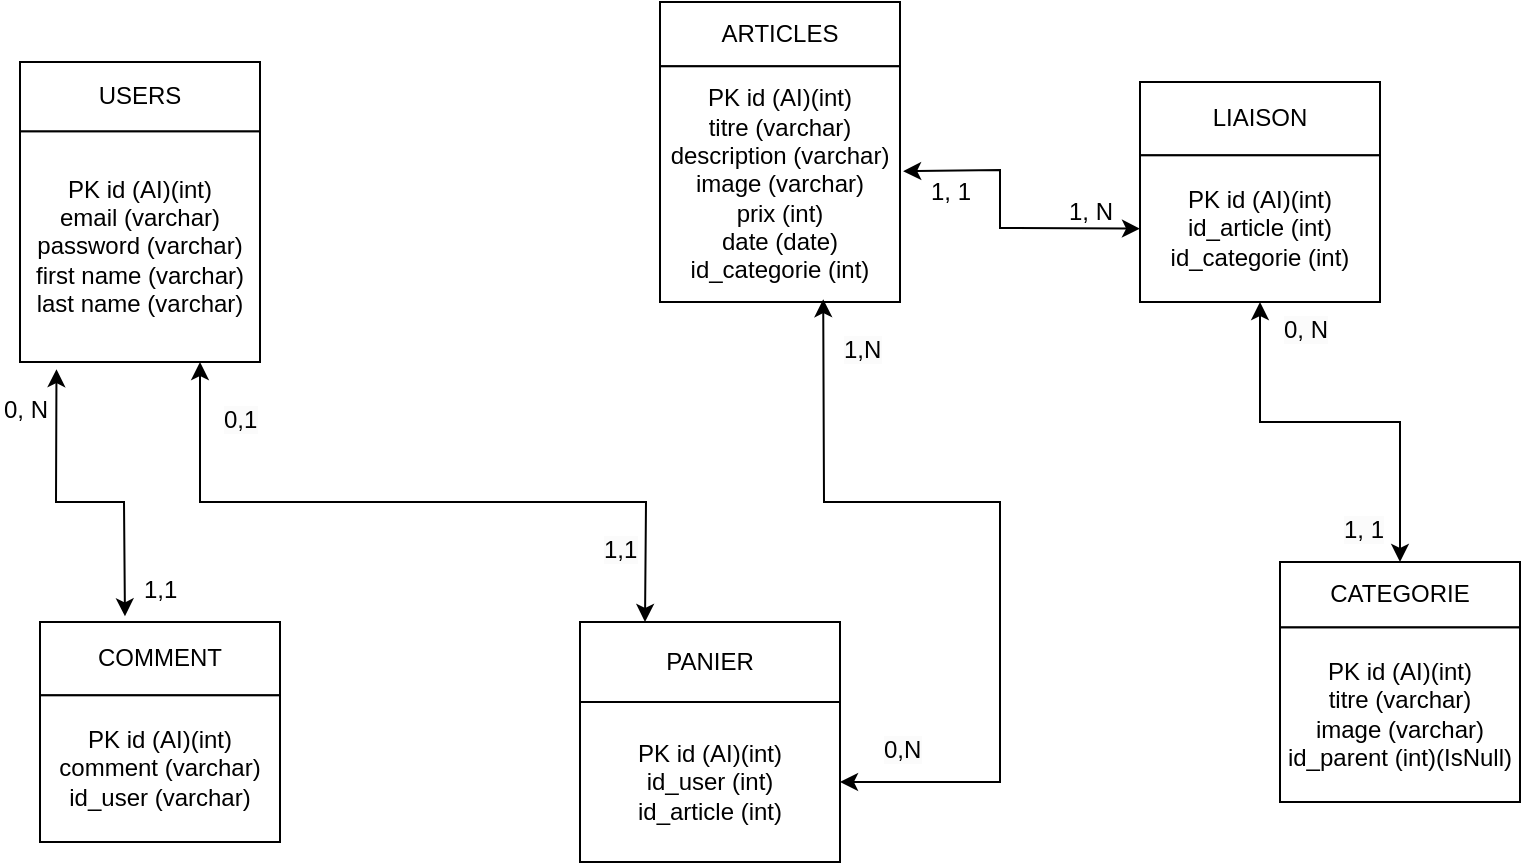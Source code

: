 <mxfile version="21.2.9" type="github">
  <diagram name="Page-1" id="oE-j_5iUDHyS0gyDiJHf">
    <mxGraphModel dx="955" dy="525" grid="1" gridSize="10" guides="1" tooltips="1" connect="1" arrows="1" fold="1" page="1" pageScale="1" pageWidth="827" pageHeight="1169" math="0" shadow="0">
      <root>
        <mxCell id="0" />
        <mxCell id="1" parent="0" />
        <mxCell id="yUVncVeyEe3Xqn4Ctn47-15" value="" style="group" vertex="1" connectable="0" parent="1">
          <mxGeometry x="60" y="380" width="120" height="110" as="geometry" />
        </mxCell>
        <mxCell id="yUVncVeyEe3Xqn4Ctn47-13" value="COMMENT" style="rounded=0;whiteSpace=wrap;html=1;" vertex="1" parent="yUVncVeyEe3Xqn4Ctn47-15">
          <mxGeometry width="120" height="36.667" as="geometry" />
        </mxCell>
        <mxCell id="yUVncVeyEe3Xqn4Ctn47-14" value="PK id (AI)(int)&lt;br&gt;comment (varchar)&lt;br&gt;id_user (varchar)" style="rounded=0;whiteSpace=wrap;html=1;" vertex="1" parent="yUVncVeyEe3Xqn4Ctn47-15">
          <mxGeometry y="36.667" width="120" height="73.333" as="geometry" />
        </mxCell>
        <mxCell id="yUVncVeyEe3Xqn4Ctn47-16" value="" style="group" vertex="1" connectable="0" parent="1">
          <mxGeometry x="330" y="380" width="130" height="120" as="geometry" />
        </mxCell>
        <mxCell id="yUVncVeyEe3Xqn4Ctn47-10" value="PANIER" style="rounded=0;whiteSpace=wrap;html=1;" vertex="1" parent="yUVncVeyEe3Xqn4Ctn47-16">
          <mxGeometry width="130" height="40" as="geometry" />
        </mxCell>
        <mxCell id="yUVncVeyEe3Xqn4Ctn47-12" value="PK id (AI)(int)&lt;br&gt;id_user (int)&lt;br&gt;id_article (int)" style="rounded=0;whiteSpace=wrap;html=1;" vertex="1" parent="yUVncVeyEe3Xqn4Ctn47-16">
          <mxGeometry y="40" width="130" height="80" as="geometry" />
        </mxCell>
        <mxCell id="yUVncVeyEe3Xqn4Ctn47-17" value="" style="group" vertex="1" connectable="0" parent="1">
          <mxGeometry x="680" y="350" width="120" height="120" as="geometry" />
        </mxCell>
        <mxCell id="yUVncVeyEe3Xqn4Ctn47-8" value="CATEGORIE" style="rounded=0;whiteSpace=wrap;html=1;" vertex="1" parent="yUVncVeyEe3Xqn4Ctn47-17">
          <mxGeometry width="120" height="32.727" as="geometry" />
        </mxCell>
        <mxCell id="yUVncVeyEe3Xqn4Ctn47-9" value="PK id (AI)(int)&lt;br&gt;titre (varchar)&lt;br&gt;image (varchar)&lt;br&gt;id_parent (int)(IsNull)" style="rounded=0;whiteSpace=wrap;html=1;" vertex="1" parent="yUVncVeyEe3Xqn4Ctn47-17">
          <mxGeometry y="32.727" width="120" height="87.273" as="geometry" />
        </mxCell>
        <mxCell id="yUVncVeyEe3Xqn4Ctn47-18" value="" style="group" vertex="1" connectable="0" parent="1">
          <mxGeometry x="370" y="70" width="120" height="150" as="geometry" />
        </mxCell>
        <mxCell id="yUVncVeyEe3Xqn4Ctn47-3" value="ARTICLES" style="rounded=0;whiteSpace=wrap;html=1;" vertex="1" parent="yUVncVeyEe3Xqn4Ctn47-18">
          <mxGeometry width="120" height="32.143" as="geometry" />
        </mxCell>
        <mxCell id="yUVncVeyEe3Xqn4Ctn47-5" value="PK id (AI)(int)&lt;br&gt;titre (varchar)&lt;br&gt;description (varchar)&lt;br&gt;image (varchar)&lt;br&gt;prix (int)&lt;br&gt;date (date)&lt;br&gt;id_categorie (int)" style="rounded=0;whiteSpace=wrap;html=1;" vertex="1" parent="yUVncVeyEe3Xqn4Ctn47-18">
          <mxGeometry y="32.143" width="120" height="117.857" as="geometry" />
        </mxCell>
        <mxCell id="yUVncVeyEe3Xqn4Ctn47-19" value="" style="group" vertex="1" connectable="0" parent="1">
          <mxGeometry x="50" y="100" width="120" height="150" as="geometry" />
        </mxCell>
        <mxCell id="yUVncVeyEe3Xqn4Ctn47-2" value="PK id (AI)(int)&lt;br&gt;email (varchar)&lt;br&gt;password (varchar)&lt;br&gt;first name (varchar)&lt;br&gt;last name (varchar)" style="rounded=0;whiteSpace=wrap;html=1;" vertex="1" parent="yUVncVeyEe3Xqn4Ctn47-19">
          <mxGeometry y="34.62" width="120" height="115.38" as="geometry" />
        </mxCell>
        <mxCell id="yUVncVeyEe3Xqn4Ctn47-4" value="USERS" style="rounded=0;whiteSpace=wrap;html=1;" vertex="1" parent="yUVncVeyEe3Xqn4Ctn47-19">
          <mxGeometry width="120" height="34.62" as="geometry" />
        </mxCell>
        <mxCell id="yUVncVeyEe3Xqn4Ctn47-21" value="" style="group" vertex="1" connectable="0" parent="1">
          <mxGeometry x="610" y="110" width="120" height="110" as="geometry" />
        </mxCell>
        <mxCell id="yUVncVeyEe3Xqn4Ctn47-22" value="LIAISON" style="rounded=0;whiteSpace=wrap;html=1;" vertex="1" parent="yUVncVeyEe3Xqn4Ctn47-21">
          <mxGeometry width="120" height="36.667" as="geometry" />
        </mxCell>
        <mxCell id="yUVncVeyEe3Xqn4Ctn47-23" value="PK id (AI)(int)&lt;br&gt;id_article (int)&lt;br&gt;id_categorie (int)" style="rounded=0;whiteSpace=wrap;html=1;" vertex="1" parent="yUVncVeyEe3Xqn4Ctn47-21">
          <mxGeometry y="36.667" width="120" height="73.333" as="geometry" />
        </mxCell>
        <mxCell id="yUVncVeyEe3Xqn4Ctn47-30" value="" style="endArrow=classic;startArrow=classic;html=1;rounded=0;entryX=0;entryY=0.5;entryDx=0;entryDy=0;exitX=1.013;exitY=0.445;exitDx=0;exitDy=0;exitPerimeter=0;" edge="1" parent="1" source="yUVncVeyEe3Xqn4Ctn47-5" target="yUVncVeyEe3Xqn4Ctn47-23">
          <mxGeometry width="50" height="50" relative="1" as="geometry">
            <mxPoint x="490" y="170" as="sourcePoint" />
            <mxPoint x="540" y="120" as="targetPoint" />
            <Array as="points">
              <mxPoint x="540" y="154" />
              <mxPoint x="540" y="183" />
            </Array>
          </mxGeometry>
        </mxCell>
        <mxCell id="yUVncVeyEe3Xqn4Ctn47-33" value="" style="endArrow=classic;startArrow=classic;html=1;rounded=0;exitX=0.5;exitY=0;exitDx=0;exitDy=0;entryX=0.5;entryY=1;entryDx=0;entryDy=0;" edge="1" parent="1" source="yUVncVeyEe3Xqn4Ctn47-8" target="yUVncVeyEe3Xqn4Ctn47-23">
          <mxGeometry width="50" height="50" relative="1" as="geometry">
            <mxPoint x="590" y="270" as="sourcePoint" />
            <mxPoint x="640" y="220" as="targetPoint" />
            <Array as="points">
              <mxPoint x="740" y="280" />
              <mxPoint x="670" y="280" />
            </Array>
          </mxGeometry>
        </mxCell>
        <mxCell id="yUVncVeyEe3Xqn4Ctn47-35" value="1, N" style="text;html=1;align=center;verticalAlign=middle;resizable=0;points=[];autosize=1;strokeColor=none;fillColor=none;" vertex="1" parent="1">
          <mxGeometry x="560" y="160" width="50" height="30" as="geometry" />
        </mxCell>
        <mxCell id="yUVncVeyEe3Xqn4Ctn47-36" value="&lt;span style=&quot;color: rgb(0, 0, 0); font-family: Helvetica; font-size: 12px; font-style: normal; font-variant-ligatures: normal; font-variant-caps: normal; font-weight: 400; letter-spacing: normal; orphans: 2; text-align: center; text-indent: 0px; text-transform: none; widows: 2; word-spacing: 0px; -webkit-text-stroke-width: 0px; background-color: rgb(251, 251, 251); text-decoration-thickness: initial; text-decoration-style: initial; text-decoration-color: initial; float: none; display: inline !important;&quot;&gt;1, 1&lt;/span&gt;" style="text;whiteSpace=wrap;html=1;" vertex="1" parent="1">
          <mxGeometry x="710" y="320" width="40" height="30" as="geometry" />
        </mxCell>
        <mxCell id="yUVncVeyEe3Xqn4Ctn47-37" value="&lt;span style=&quot;color: rgb(0, 0, 0); font-family: Helvetica; font-size: 12px; font-style: normal; font-variant-ligatures: normal; font-variant-caps: normal; font-weight: 400; letter-spacing: normal; orphans: 2; text-align: center; text-indent: 0px; text-transform: none; widows: 2; word-spacing: 0px; -webkit-text-stroke-width: 0px; background-color: rgb(251, 251, 251); text-decoration-thickness: initial; text-decoration-style: initial; text-decoration-color: initial; float: none; display: inline !important;&quot;&gt;0,N&lt;/span&gt;" style="text;whiteSpace=wrap;html=1;" vertex="1" parent="1">
          <mxGeometry x="480" y="430" width="30" height="20" as="geometry" />
        </mxCell>
        <mxCell id="yUVncVeyEe3Xqn4Ctn47-38" value="&lt;span style=&quot;color: rgb(0, 0, 0); font-family: Helvetica; font-size: 12px; font-style: normal; font-variant-ligatures: normal; font-variant-caps: normal; font-weight: 400; letter-spacing: normal; orphans: 2; text-align: center; text-indent: 0px; text-transform: none; widows: 2; word-spacing: 0px; -webkit-text-stroke-width: 0px; background-color: rgb(251, 251, 251); text-decoration-thickness: initial; text-decoration-style: initial; text-decoration-color: initial; float: none; display: inline !important;&quot;&gt;0,1&lt;/span&gt;" style="text;whiteSpace=wrap;html=1;" vertex="1" parent="1">
          <mxGeometry x="150" y="265" width="30" height="30" as="geometry" />
        </mxCell>
        <mxCell id="yUVncVeyEe3Xqn4Ctn47-41" value="&lt;span style=&quot;color: rgb(0, 0, 0); font-family: Helvetica; font-size: 12px; font-style: normal; font-variant-ligatures: normal; font-variant-caps: normal; font-weight: 400; letter-spacing: normal; orphans: 2; text-align: center; text-indent: 0px; text-transform: none; widows: 2; word-spacing: 0px; -webkit-text-stroke-width: 0px; background-color: rgb(251, 251, 251); text-decoration-thickness: initial; text-decoration-style: initial; text-decoration-color: initial; float: none; display: inline !important;&quot;&gt;1,1&lt;/span&gt;" style="text;whiteSpace=wrap;html=1;" vertex="1" parent="1">
          <mxGeometry x="340" y="330" width="30" height="30" as="geometry" />
        </mxCell>
        <mxCell id="yUVncVeyEe3Xqn4Ctn47-42" value="&lt;div style=&quot;text-align: center;&quot;&gt;0, N&lt;/div&gt;" style="text;whiteSpace=wrap;html=1;" vertex="1" parent="1">
          <mxGeometry x="40" y="260" width="30" height="30" as="geometry" />
        </mxCell>
        <mxCell id="yUVncVeyEe3Xqn4Ctn47-49" value="" style="endArrow=classic;startArrow=classic;html=1;rounded=0;entryX=0.25;entryY=0;entryDx=0;entryDy=0;" edge="1" parent="1" target="yUVncVeyEe3Xqn4Ctn47-10">
          <mxGeometry width="50" height="50" relative="1" as="geometry">
            <mxPoint x="140" y="250" as="sourcePoint" />
            <mxPoint x="240" y="260" as="targetPoint" />
            <Array as="points">
              <mxPoint x="140" y="320" />
              <mxPoint x="363" y="320" />
            </Array>
          </mxGeometry>
        </mxCell>
        <mxCell id="yUVncVeyEe3Xqn4Ctn47-50" value="" style="endArrow=classic;startArrow=classic;html=1;rounded=0;entryX=0.152;entryY=1.031;entryDx=0;entryDy=0;entryPerimeter=0;exitX=0.354;exitY=-0.077;exitDx=0;exitDy=0;exitPerimeter=0;" edge="1" parent="1" source="yUVncVeyEe3Xqn4Ctn47-13" target="yUVncVeyEe3Xqn4Ctn47-2">
          <mxGeometry width="50" height="50" relative="1" as="geometry">
            <mxPoint x="95" y="380" as="sourcePoint" />
            <mxPoint x="145" y="330" as="targetPoint" />
            <Array as="points">
              <mxPoint x="102" y="320" />
              <mxPoint x="68" y="320" />
            </Array>
          </mxGeometry>
        </mxCell>
        <mxCell id="yUVncVeyEe3Xqn4Ctn47-51" value="&lt;div style=&quot;text-align: center;&quot;&gt;1,1&lt;/div&gt;" style="text;whiteSpace=wrap;html=1;" vertex="1" parent="1">
          <mxGeometry x="110" y="350" width="30" height="30" as="geometry" />
        </mxCell>
        <mxCell id="yUVncVeyEe3Xqn4Ctn47-52" value="" style="endArrow=classic;startArrow=classic;html=1;rounded=0;entryX=0.68;entryY=0.988;entryDx=0;entryDy=0;entryPerimeter=0;exitX=1;exitY=0.5;exitDx=0;exitDy=0;" edge="1" parent="1" source="yUVncVeyEe3Xqn4Ctn47-12" target="yUVncVeyEe3Xqn4Ctn47-5">
          <mxGeometry width="50" height="50" relative="1" as="geometry">
            <mxPoint x="530" y="420" as="sourcePoint" />
            <mxPoint x="460" y="230" as="targetPoint" />
            <Array as="points">
              <mxPoint x="540" y="460" />
              <mxPoint x="540" y="320" />
              <mxPoint x="452" y="320" />
            </Array>
          </mxGeometry>
        </mxCell>
        <mxCell id="yUVncVeyEe3Xqn4Ctn47-54" value="&lt;span style=&quot;color: rgb(0, 0, 0); font-family: Helvetica; font-size: 12px; font-style: normal; font-variant-ligatures: normal; font-variant-caps: normal; font-weight: 400; letter-spacing: normal; orphans: 2; text-align: center; text-indent: 0px; text-transform: none; widows: 2; word-spacing: 0px; -webkit-text-stroke-width: 0px; background-color: rgb(251, 251, 251); text-decoration-thickness: initial; text-decoration-style: initial; text-decoration-color: initial; float: none; display: inline !important;&quot;&gt;1,N&lt;/span&gt;" style="text;whiteSpace=wrap;html=1;" vertex="1" parent="1">
          <mxGeometry x="460" y="230" width="30" height="20" as="geometry" />
        </mxCell>
        <mxCell id="yUVncVeyEe3Xqn4Ctn47-55" value="1, 1" style="text;html=1;align=center;verticalAlign=middle;resizable=0;points=[];autosize=1;strokeColor=none;fillColor=none;" vertex="1" parent="1">
          <mxGeometry x="495" y="150" width="40" height="30" as="geometry" />
        </mxCell>
        <mxCell id="yUVncVeyEe3Xqn4Ctn47-56" value="&lt;span style=&quot;color: rgb(0, 0, 0); font-family: Helvetica; font-size: 12px; font-style: normal; font-variant-ligatures: normal; font-variant-caps: normal; font-weight: 400; letter-spacing: normal; orphans: 2; text-align: center; text-indent: 0px; text-transform: none; widows: 2; word-spacing: 0px; -webkit-text-stroke-width: 0px; background-color: rgb(251, 251, 251); text-decoration-thickness: initial; text-decoration-style: initial; text-decoration-color: initial; float: none; display: inline !important;&quot;&gt;0, N&lt;/span&gt;" style="text;whiteSpace=wrap;html=1;" vertex="1" parent="1">
          <mxGeometry x="680" y="220" width="40" height="30" as="geometry" />
        </mxCell>
      </root>
    </mxGraphModel>
  </diagram>
</mxfile>
